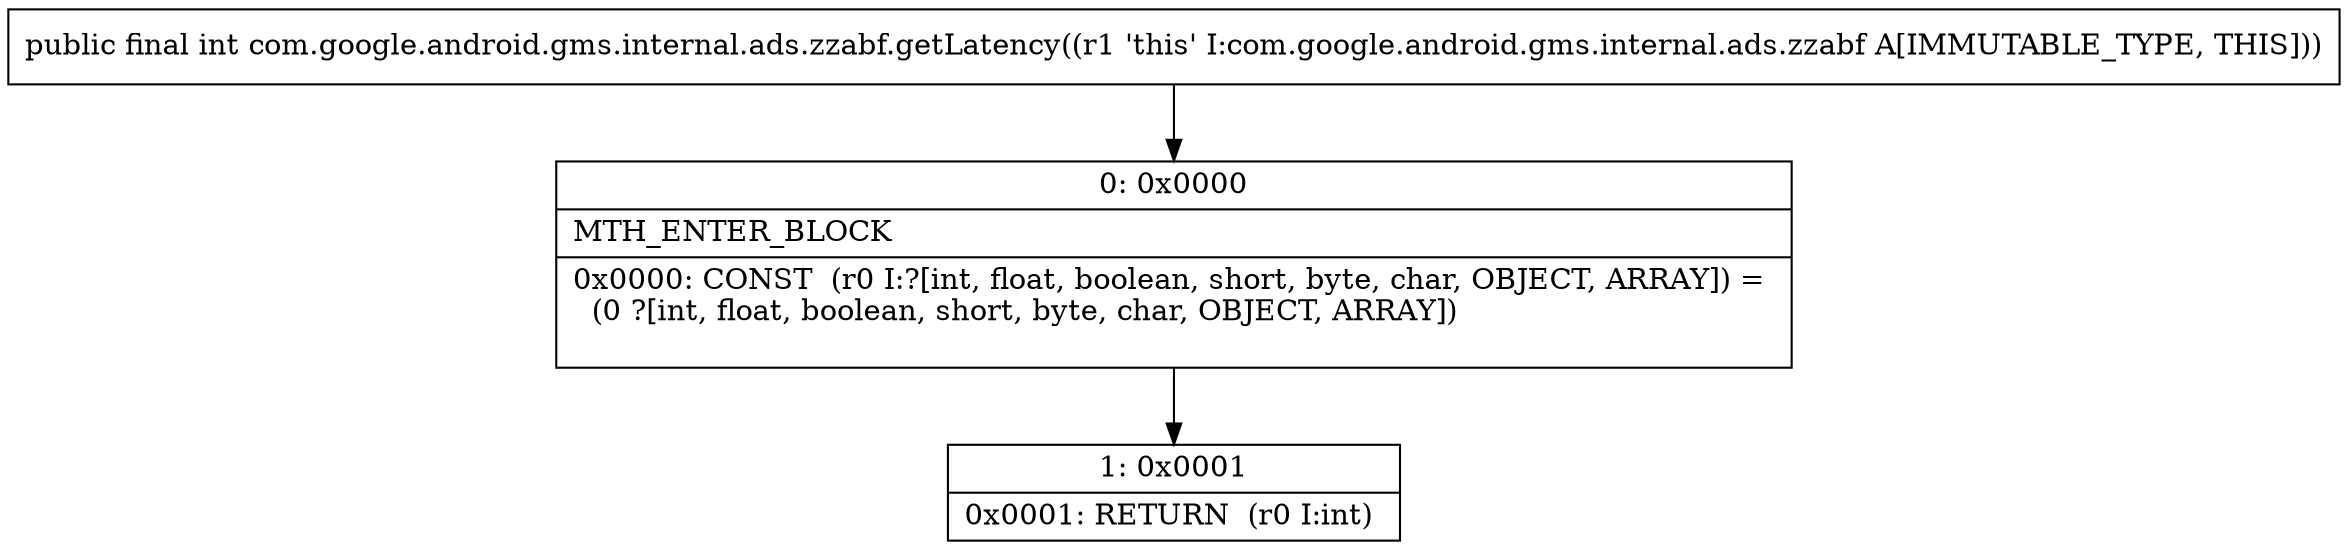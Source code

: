 digraph "CFG forcom.google.android.gms.internal.ads.zzabf.getLatency()I" {
Node_0 [shape=record,label="{0\:\ 0x0000|MTH_ENTER_BLOCK\l|0x0000: CONST  (r0 I:?[int, float, boolean, short, byte, char, OBJECT, ARRAY]) = \l  (0 ?[int, float, boolean, short, byte, char, OBJECT, ARRAY])\l \l}"];
Node_1 [shape=record,label="{1\:\ 0x0001|0x0001: RETURN  (r0 I:int) \l}"];
MethodNode[shape=record,label="{public final int com.google.android.gms.internal.ads.zzabf.getLatency((r1 'this' I:com.google.android.gms.internal.ads.zzabf A[IMMUTABLE_TYPE, THIS])) }"];
MethodNode -> Node_0;
Node_0 -> Node_1;
}

